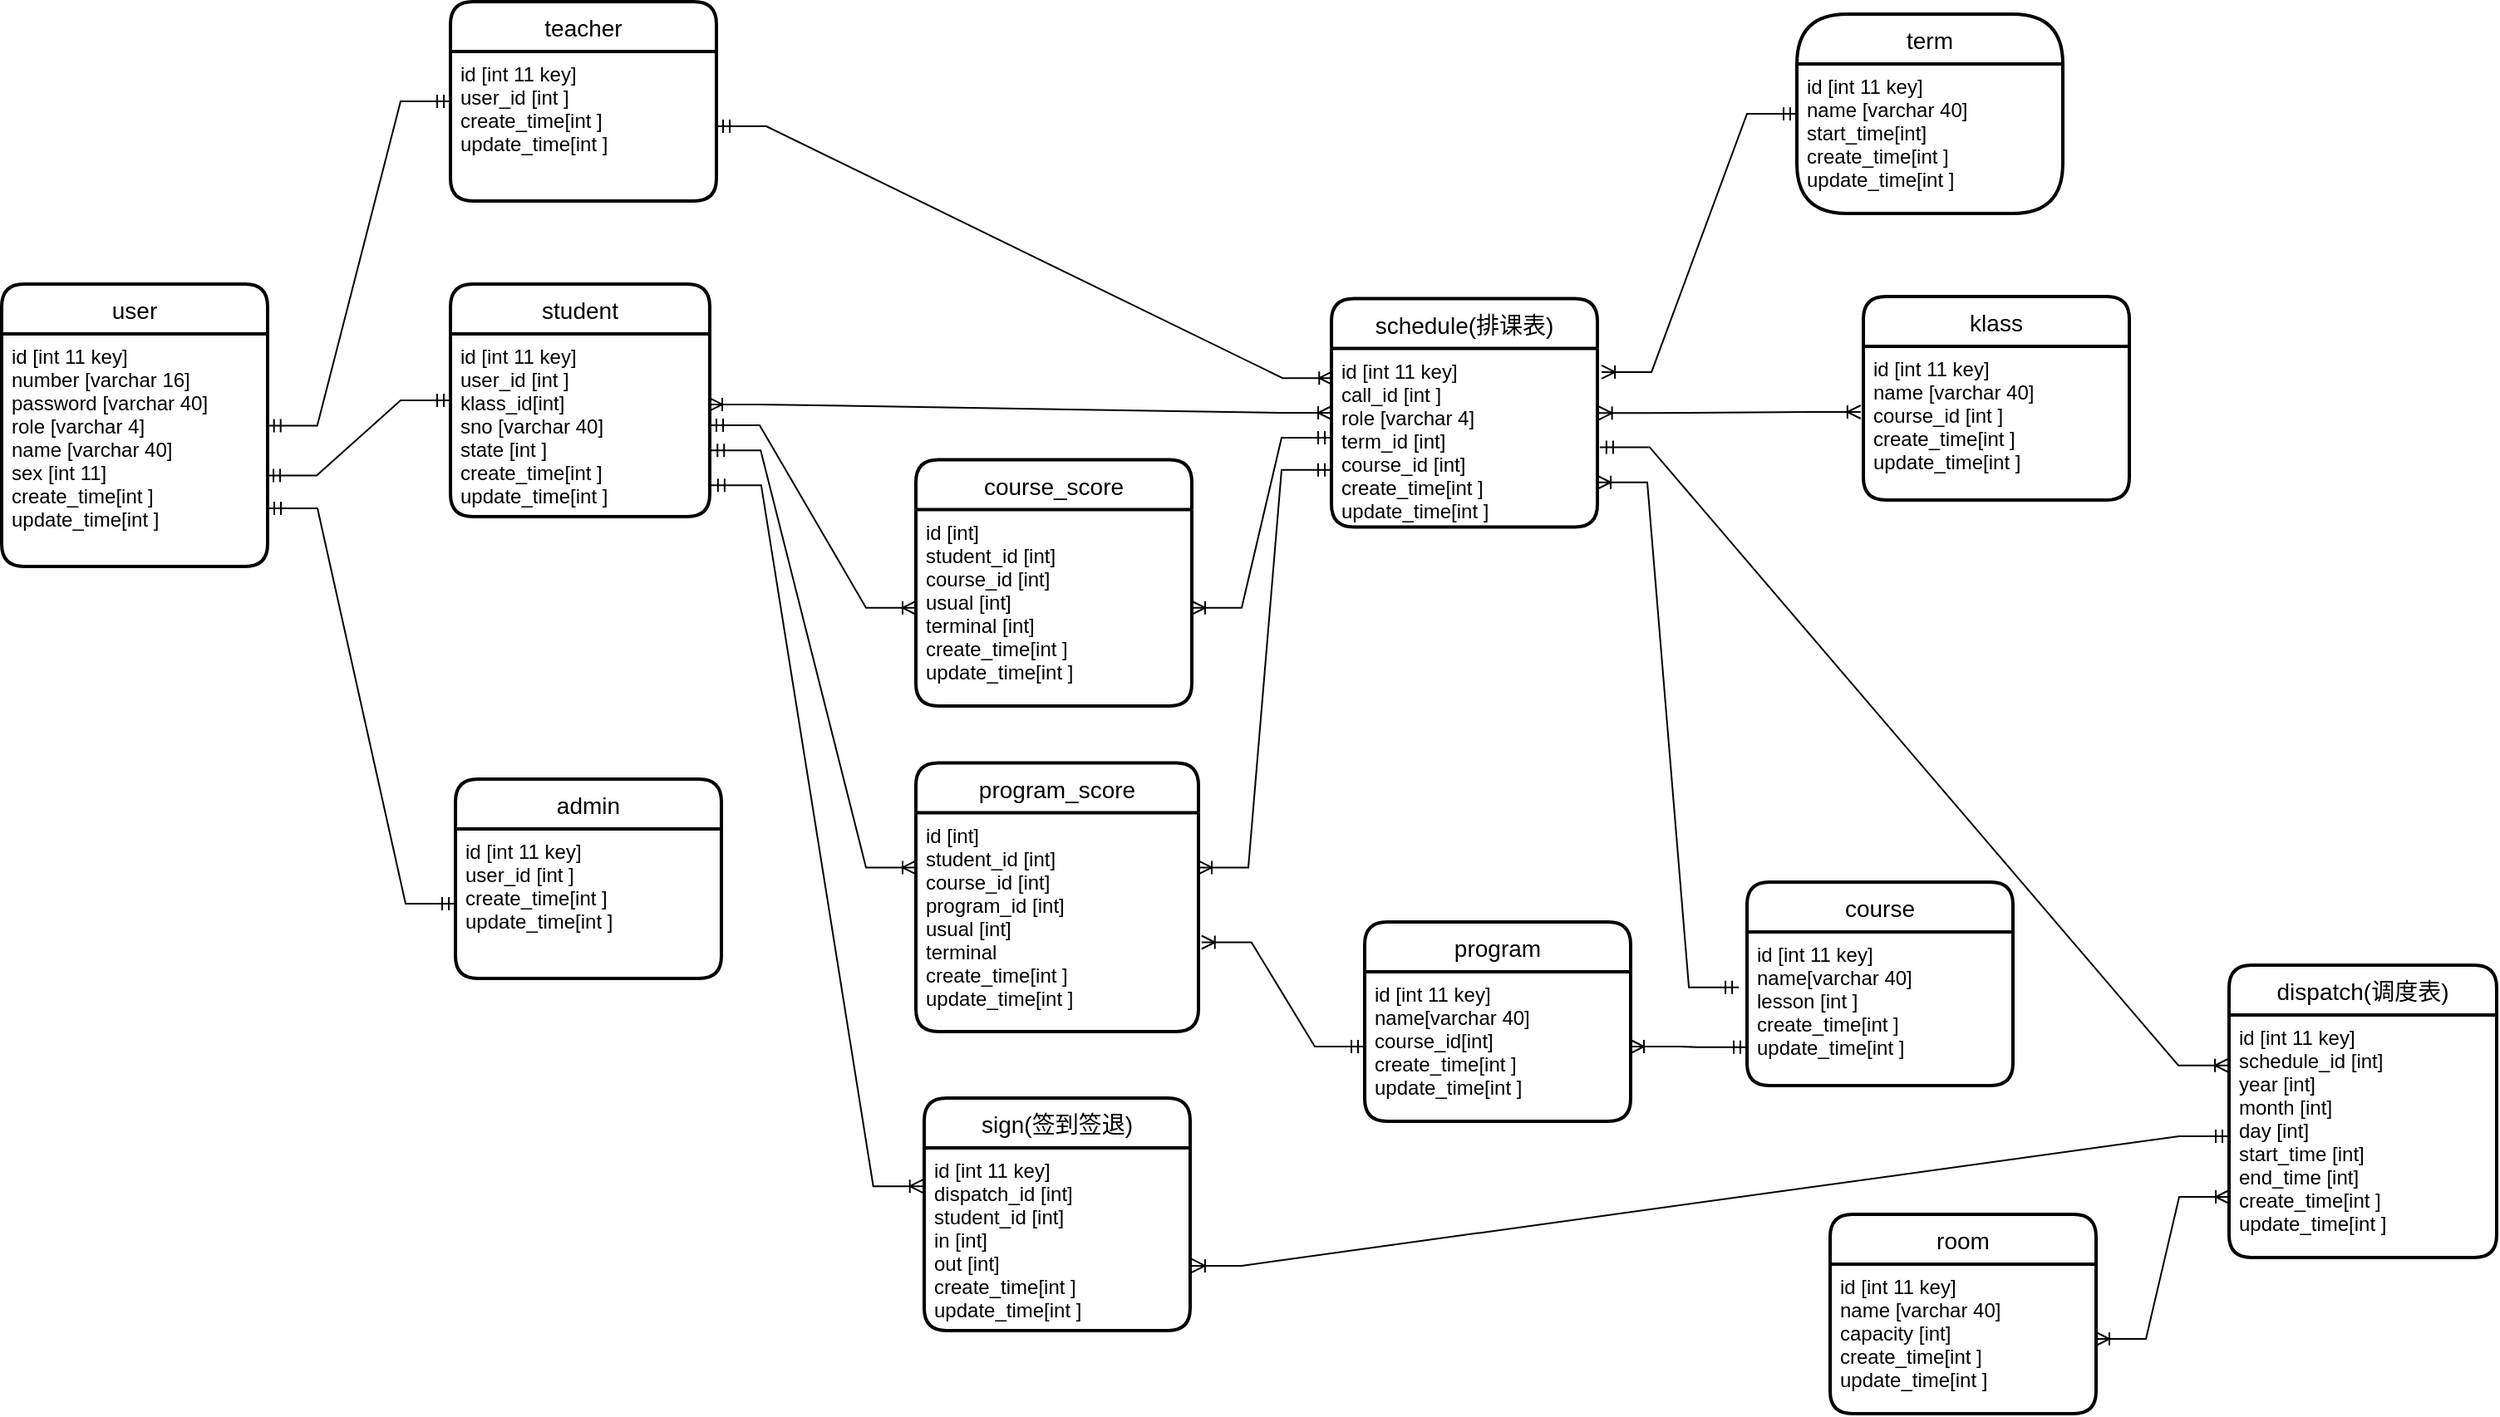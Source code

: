 <mxfile version="17.2.4" type="device"><diagram id="i8uIg8E7GWK_yYP1DafQ" name="第 1 页"><mxGraphModel dx="1678" dy="649" grid="0" gridSize="10" guides="1" tooltips="1" connect="1" arrows="1" fold="1" page="0" pageScale="1" pageWidth="827" pageHeight="1169" math="0" shadow="0"><root><mxCell id="0"/><mxCell id="1" parent="0"/><mxCell id="_A9btV2tv7t3vXzPbGN5-5" value="user" style="swimlane;childLayout=stackLayout;horizontal=1;startSize=30;horizontalStack=0;rounded=1;fontSize=14;fontStyle=0;strokeWidth=2;resizeParent=0;resizeLast=1;shadow=0;dashed=0;align=center;" parent="1" vertex="1"><mxGeometry x="-40" y="270" width="160" height="170" as="geometry"><mxRectangle x="90" y="170" width="70" height="30" as="alternateBounds"/></mxGeometry></mxCell><mxCell id="_A9btV2tv7t3vXzPbGN5-6" value="id [int 11 key]&#10;number [varchar 16]&#10;password [varchar 40]&#10;role [varchar 4]&#10;name [varchar 40]&#10;sex [int 11]&#10;create_time[int ]&#10;update_time[int ]&#10;&#10;&#10;" style="align=left;strokeColor=none;fillColor=none;spacingLeft=4;fontSize=12;verticalAlign=top;resizable=0;rotatable=0;part=1;" parent="_A9btV2tv7t3vXzPbGN5-5" vertex="1"><mxGeometry y="30" width="160" height="140" as="geometry"/></mxCell><mxCell id="_A9btV2tv7t3vXzPbGN5-11" value="klass" style="swimlane;childLayout=stackLayout;horizontal=1;startSize=30;horizontalStack=0;rounded=1;fontSize=14;fontStyle=0;strokeWidth=2;resizeParent=0;resizeLast=1;shadow=0;dashed=0;align=center;" parent="1" vertex="1"><mxGeometry x="1080" y="277.5" width="160" height="122.5" as="geometry"><mxRectangle x="550" y="280" width="70" height="30" as="alternateBounds"/></mxGeometry></mxCell><mxCell id="_A9btV2tv7t3vXzPbGN5-12" value="id [int 11 key]&#10;name [varchar 40]&#10;course_id [int ]&#10;create_time[int ]&#10;update_time[int ]&#10;&#10;&#10;" style="align=left;strokeColor=none;fillColor=none;spacingLeft=4;fontSize=12;verticalAlign=top;resizable=0;rotatable=0;part=1;" parent="_A9btV2tv7t3vXzPbGN5-11" vertex="1"><mxGeometry y="30" width="160" height="92.5" as="geometry"/></mxCell><mxCell id="_A9btV2tv7t3vXzPbGN5-13" value="admin" style="swimlane;childLayout=stackLayout;horizontal=1;startSize=30;horizontalStack=0;rounded=1;fontSize=14;fontStyle=0;strokeWidth=2;resizeParent=0;resizeLast=1;shadow=0;dashed=0;align=center;" parent="1" vertex="1"><mxGeometry x="233" y="568" width="160" height="120" as="geometry"><mxRectangle x="520" y="-120" width="70" height="30" as="alternateBounds"/></mxGeometry></mxCell><mxCell id="_A9btV2tv7t3vXzPbGN5-14" value="id [int 11 key]&#10;user_id [int ]&#10;create_time[int ]&#10;update_time[int ]&#10;&#10;&#10;" style="align=left;strokeColor=none;fillColor=none;spacingLeft=4;fontSize=12;verticalAlign=top;resizable=0;rotatable=0;part=1;" parent="_A9btV2tv7t3vXzPbGN5-13" vertex="1"><mxGeometry y="30" width="160" height="90" as="geometry"/></mxCell><mxCell id="_A9btV2tv7t3vXzPbGN5-15" value="teacher" style="swimlane;childLayout=stackLayout;horizontal=1;startSize=30;horizontalStack=0;rounded=1;fontSize=14;fontStyle=0;strokeWidth=2;resizeParent=0;resizeLast=1;shadow=0;dashed=0;align=center;" parent="1" vertex="1"><mxGeometry x="230" y="100" width="160" height="120" as="geometry"><mxRectangle x="310" y="90" width="70" height="30" as="alternateBounds"/></mxGeometry></mxCell><mxCell id="_A9btV2tv7t3vXzPbGN5-16" value="id [int 11 key]&#10;user_id [int ]&#10;create_time[int ]&#10;update_time[int ]&#10;&#10;&#10;" style="align=left;strokeColor=none;fillColor=none;spacingLeft=4;fontSize=12;verticalAlign=top;resizable=0;rotatable=0;part=1;" parent="_A9btV2tv7t3vXzPbGN5-15" vertex="1"><mxGeometry y="30" width="160" height="90" as="geometry"/></mxCell><mxCell id="_A9btV2tv7t3vXzPbGN5-17" value="room" style="swimlane;childLayout=stackLayout;horizontal=1;startSize=30;horizontalStack=0;rounded=1;fontSize=14;fontStyle=0;strokeWidth=2;resizeParent=0;resizeLast=1;shadow=0;dashed=0;align=center;" parent="1" vertex="1"><mxGeometry x="1060" y="830" width="160" height="120" as="geometry"><mxRectangle x="1105" y="570" width="70" height="30" as="alternateBounds"/></mxGeometry></mxCell><mxCell id="_A9btV2tv7t3vXzPbGN5-18" value="id [int 11 key]&#10;name [varchar 40]&#10;capacity [int]&#10;create_time[int ]&#10;update_time[int ]&#10;&#10;&#10;" style="align=left;strokeColor=none;fillColor=none;spacingLeft=4;fontSize=12;verticalAlign=top;resizable=0;rotatable=0;part=1;" parent="_A9btV2tv7t3vXzPbGN5-17" vertex="1"><mxGeometry y="30" width="160" height="90" as="geometry"/></mxCell><mxCell id="_A9btV2tv7t3vXzPbGN5-19" value="student" style="swimlane;childLayout=stackLayout;horizontal=1;startSize=30;horizontalStack=0;rounded=1;fontSize=14;fontStyle=0;strokeWidth=2;resizeParent=0;resizeLast=1;shadow=0;dashed=0;align=center;" parent="1" vertex="1"><mxGeometry x="230" y="270.0" width="156" height="140" as="geometry"><mxRectangle x="210" y="320" width="70" height="30" as="alternateBounds"/></mxGeometry></mxCell><mxCell id="_A9btV2tv7t3vXzPbGN5-20" value="id [int 11 key]&#10;user_id [int ]&#10;klass_id[int]&#10;sno [varchar 40]&#10;state [int ]&#10;create_time[int ]&#10;update_time[int ]&#10;&#10;&#10;" style="align=left;strokeColor=none;fillColor=none;spacingLeft=4;fontSize=12;verticalAlign=top;resizable=0;rotatable=0;part=1;" parent="_A9btV2tv7t3vXzPbGN5-19" vertex="1"><mxGeometry y="30" width="156" height="110" as="geometry"/></mxCell><mxCell id="_A9btV2tv7t3vXzPbGN5-21" value="term" style="swimlane;childLayout=stackLayout;horizontal=1;startSize=30;horizontalStack=0;rounded=1;fontSize=14;fontStyle=0;strokeWidth=2;resizeParent=0;resizeLast=1;shadow=0;dashed=0;align=center;arcSize=50;" parent="1" vertex="1"><mxGeometry x="1040" y="107.5" width="160" height="120" as="geometry"><mxRectangle x="730" y="60" width="70" height="30" as="alternateBounds"/></mxGeometry></mxCell><mxCell id="_A9btV2tv7t3vXzPbGN5-22" value="id [int 11 key]&#10;name [varchar 40]&#10;start_time[int]&#10;create_time[int ]&#10;update_time[int ]&#10;&#10;&#10;" style="align=left;strokeColor=none;fillColor=none;spacingLeft=4;fontSize=12;verticalAlign=top;resizable=0;rotatable=0;part=1;" parent="_A9btV2tv7t3vXzPbGN5-21" vertex="1"><mxGeometry y="30" width="160" height="90" as="geometry"/></mxCell><mxCell id="_A9btV2tv7t3vXzPbGN5-23" value="schedule(排课表)" style="swimlane;childLayout=stackLayout;horizontal=1;startSize=30;horizontalStack=0;rounded=1;fontSize=14;fontStyle=0;strokeWidth=2;resizeParent=0;resizeLast=1;shadow=0;dashed=0;align=center;" parent="1" vertex="1"><mxGeometry x="760" y="278.75" width="160" height="137.5" as="geometry"><mxRectangle x="500" y="71.25" width="70" height="30" as="alternateBounds"/></mxGeometry></mxCell><mxCell id="_A9btV2tv7t3vXzPbGN5-24" value="id [int 11 key]&#10;call_id [int ]&#10;role [varchar 4]&#10;term_id [int]&#10;course_id [int]&#10;create_time[int ]&#10;update_time[int ]&#10;&#10;&#10;" style="align=left;strokeColor=none;fillColor=none;spacingLeft=4;fontSize=12;verticalAlign=top;resizable=0;rotatable=0;part=1;" parent="_A9btV2tv7t3vXzPbGN5-23" vertex="1"><mxGeometry y="30" width="160" height="107.5" as="geometry"/></mxCell><mxCell id="_A9btV2tv7t3vXzPbGN5-25" value="course" style="swimlane;childLayout=stackLayout;horizontal=1;startSize=30;horizontalStack=0;rounded=1;fontSize=14;fontStyle=0;strokeWidth=2;resizeParent=0;resizeLast=1;shadow=0;dashed=0;align=center;" parent="1" vertex="1"><mxGeometry x="1010" y="630.0" width="160" height="122.5" as="geometry"><mxRectangle x="610" y="260" width="70" height="30" as="alternateBounds"/></mxGeometry></mxCell><mxCell id="_A9btV2tv7t3vXzPbGN5-26" value="id [int 11 key]&#10;name[varchar 40]&#10;lesson [int ]&#10;create_time[int ]&#10;update_time[int ]&#10;&#10;&#10;" style="align=left;strokeColor=none;fillColor=none;spacingLeft=4;fontSize=12;verticalAlign=top;resizable=0;rotatable=0;part=1;" parent="_A9btV2tv7t3vXzPbGN5-25" vertex="1"><mxGeometry y="30" width="160" height="92.5" as="geometry"/></mxCell><mxCell id="_A9btV2tv7t3vXzPbGN5-27" value="dispatch(调度表)" style="swimlane;childLayout=stackLayout;horizontal=1;startSize=30;horizontalStack=0;rounded=1;fontSize=14;fontStyle=0;strokeWidth=2;resizeParent=0;resizeLast=1;shadow=0;dashed=0;align=center;" parent="1" vertex="1"><mxGeometry x="1300" y="680" width="161" height="176" as="geometry"><mxRectangle x="520" y="290" width="70" height="30" as="alternateBounds"/></mxGeometry></mxCell><mxCell id="_A9btV2tv7t3vXzPbGN5-28" value="id [int 11 key]&#10;schedule_id [int]&#10;year [int]&#10;month [int]&#10;day [int]&#10;start_time [int]&#10;end_time [int]&#10;create_time[int ]&#10;update_time[int ]" style="align=left;strokeColor=none;fillColor=none;spacingLeft=4;fontSize=12;verticalAlign=top;resizable=0;rotatable=0;part=1;" parent="_A9btV2tv7t3vXzPbGN5-27" vertex="1"><mxGeometry y="30" width="161" height="146" as="geometry"/></mxCell><mxCell id="_A9btV2tv7t3vXzPbGN5-45" value="" style="edgeStyle=entityRelationEdgeStyle;fontSize=12;html=1;endArrow=ERmandOne;startArrow=ERmandOne;rounded=0;entryX=0;entryY=0.5;entryDx=0;entryDy=0;exitX=1;exitY=0.75;exitDx=0;exitDy=0;" parent="1" source="_A9btV2tv7t3vXzPbGN5-6" target="_A9btV2tv7t3vXzPbGN5-14" edge="1"><mxGeometry width="100" height="100" relative="1" as="geometry"><mxPoint x="160" y="172" as="sourcePoint"/><mxPoint x="290" y="30" as="targetPoint"/></mxGeometry></mxCell><mxCell id="_A9btV2tv7t3vXzPbGN5-48" value="" style="edgeStyle=entityRelationEdgeStyle;fontSize=12;html=1;endArrow=ERmandOne;startArrow=ERmandOne;rounded=0;entryX=0;entryY=0.5;entryDx=0;entryDy=0;exitX=0.999;exitY=0.395;exitDx=0;exitDy=0;exitPerimeter=0;" parent="1" source="_A9btV2tv7t3vXzPbGN5-6" target="_A9btV2tv7t3vXzPbGN5-15" edge="1"><mxGeometry width="100" height="100" relative="1" as="geometry"><mxPoint x="170" y="192.5" as="sourcePoint"/><mxPoint x="380" y="130" as="targetPoint"/></mxGeometry></mxCell><mxCell id="_A9btV2tv7t3vXzPbGN5-49" value="" style="edgeStyle=entityRelationEdgeStyle;fontSize=12;html=1;endArrow=ERmandOne;startArrow=ERmandOne;rounded=0;entryX=0;entryY=0.5;entryDx=0;entryDy=0;exitX=0.997;exitY=0.609;exitDx=0;exitDy=0;exitPerimeter=0;" parent="1" source="_A9btV2tv7t3vXzPbGN5-6" target="_A9btV2tv7t3vXzPbGN5-19" edge="1"><mxGeometry width="100" height="100" relative="1" as="geometry"><mxPoint x="130" y="370" as="sourcePoint"/><mxPoint x="380" y="160" as="targetPoint"/></mxGeometry></mxCell><mxCell id="ApykbdFFDLwLRXRYYzCe-1" value="program" style="swimlane;childLayout=stackLayout;horizontal=1;startSize=30;horizontalStack=0;rounded=1;fontSize=14;fontStyle=0;strokeWidth=2;resizeParent=0;resizeLast=1;shadow=0;dashed=0;align=center;" parent="1" vertex="1"><mxGeometry x="780" y="654.0" width="160" height="120" as="geometry"><mxRectangle x="1340" y="10" width="80" height="30" as="alternateBounds"/></mxGeometry></mxCell><mxCell id="ApykbdFFDLwLRXRYYzCe-2" value="id [int 11 key]&#10;name[varchar 40]&#10;course_id[int]&#10;create_time[int ]&#10;update_time[int ]&#10;&#10;&#10;" style="align=left;strokeColor=none;fillColor=none;spacingLeft=4;fontSize=12;verticalAlign=top;resizable=0;rotatable=0;part=1;" parent="ApykbdFFDLwLRXRYYzCe-1" vertex="1"><mxGeometry y="30" width="160" height="90" as="geometry"/></mxCell><mxCell id="4GAt3jB1jdmTZ7weB5dZ-1" value="course_score" style="swimlane;childLayout=stackLayout;horizontal=1;startSize=30;horizontalStack=0;rounded=1;fontSize=14;fontStyle=0;strokeWidth=2;resizeParent=0;resizeLast=1;shadow=0;dashed=0;align=center;" parent="1" vertex="1"><mxGeometry x="510" y="375.75" width="166" height="148.25" as="geometry"/></mxCell><mxCell id="4GAt3jB1jdmTZ7weB5dZ-2" value="id [int]&#10;student_id [int]&#10;course_id [int]&#10;usual [int]&#10;terminal [int]&#10;create_time[int ]&#10;update_time[int ]&#10;" style="align=left;strokeColor=none;fillColor=none;spacingLeft=4;fontSize=12;verticalAlign=top;resizable=0;rotatable=0;part=1;" parent="4GAt3jB1jdmTZ7weB5dZ-1" vertex="1"><mxGeometry y="30" width="166" height="118.25" as="geometry"/></mxCell><mxCell id="E9FScV5XqYxopm1vxpEk-4" value="" style="edgeStyle=entityRelationEdgeStyle;fontSize=12;html=1;endArrow=ERoneToMany;startArrow=ERmandOne;rounded=0;exitX=1;exitY=0.5;exitDx=0;exitDy=0;entryX=0.004;entryY=0.166;entryDx=0;entryDy=0;entryPerimeter=0;" parent="1" source="_A9btV2tv7t3vXzPbGN5-16" target="_A9btV2tv7t3vXzPbGN5-24" edge="1"><mxGeometry width="100" height="100" relative="1" as="geometry"><mxPoint x="530" y="200" as="sourcePoint"/><mxPoint x="630" y="100" as="targetPoint"/></mxGeometry></mxCell><mxCell id="E9FScV5XqYxopm1vxpEk-5" value="" style="edgeStyle=entityRelationEdgeStyle;fontSize=12;html=1;endArrow=ERoneToMany;startArrow=ERoneToMany;rounded=0;exitX=0.997;exitY=0.386;exitDx=0;exitDy=0;exitPerimeter=0;entryX=0;entryY=0.5;entryDx=0;entryDy=0;" parent="1" source="_A9btV2tv7t3vXzPbGN5-20" target="_A9btV2tv7t3vXzPbGN5-23" edge="1"><mxGeometry width="100" height="100" relative="1" as="geometry"><mxPoint x="420" y="440" as="sourcePoint"/><mxPoint x="520" y="340" as="targetPoint"/></mxGeometry></mxCell><mxCell id="E9FScV5XqYxopm1vxpEk-6" value="" style="edgeStyle=entityRelationEdgeStyle;fontSize=12;html=1;endArrow=ERoneToMany;startArrow=ERmandOne;rounded=0;exitX=0;exitY=0.5;exitDx=0;exitDy=0;entryX=1.016;entryY=0.132;entryDx=0;entryDy=0;entryPerimeter=0;" parent="1" source="_A9btV2tv7t3vXzPbGN5-21" target="_A9btV2tv7t3vXzPbGN5-24" edge="1"><mxGeometry width="100" height="100" relative="1" as="geometry"><mxPoint x="1100" y="156.85" as="sourcePoint"/><mxPoint x="660" y="335.6" as="targetPoint"/></mxGeometry></mxCell><mxCell id="E9FScV5XqYxopm1vxpEk-7" value="" style="edgeStyle=entityRelationEdgeStyle;fontSize=12;html=1;endArrow=ERoneToMany;startArrow=ERoneToMany;rounded=0;entryX=-0.01;entryY=0.427;entryDx=0;entryDy=0;exitX=1.005;exitY=0.362;exitDx=0;exitDy=0;entryPerimeter=0;exitPerimeter=0;" parent="1" source="_A9btV2tv7t3vXzPbGN5-24" target="_A9btV2tv7t3vXzPbGN5-12" edge="1"><mxGeometry width="100" height="100" relative="1" as="geometry"><mxPoint x="970.002" y="424.35" as="sourcePoint"/><mxPoint x="1020" y="494.35" as="targetPoint"/></mxGeometry></mxCell><mxCell id="E9FScV5XqYxopm1vxpEk-10" value="" style="edgeStyle=entityRelationEdgeStyle;fontSize=12;html=1;endArrow=ERoneToMany;startArrow=ERmandOne;rounded=0;exitX=1;exitY=0.5;exitDx=0;exitDy=0;" parent="1" source="_A9btV2tv7t3vXzPbGN5-20" target="4GAt3jB1jdmTZ7weB5dZ-2" edge="1"><mxGeometry width="100" height="100" relative="1" as="geometry"><mxPoint x="434" y="175" as="sourcePoint"/><mxPoint x="750.64" y="334.695" as="targetPoint"/></mxGeometry></mxCell><mxCell id="E9FScV5XqYxopm1vxpEk-9" value="" style="edgeStyle=entityRelationEdgeStyle;fontSize=12;html=1;endArrow=ERoneToMany;startArrow=ERmandOne;rounded=0;exitX=0;exitY=0.5;exitDx=0;exitDy=0;entryX=1;entryY=0.5;entryDx=0;entryDy=0;" parent="1" source="_A9btV2tv7t3vXzPbGN5-24" target="4GAt3jB1jdmTZ7weB5dZ-2" edge="1"><mxGeometry width="100" height="100" relative="1" as="geometry"><mxPoint x="723.36" y="365.31" as="sourcePoint"/><mxPoint x="1040" y="525.005" as="targetPoint"/></mxGeometry></mxCell><mxCell id="E9FScV5XqYxopm1vxpEk-11" value="program_score" style="swimlane;childLayout=stackLayout;horizontal=1;startSize=30;horizontalStack=0;rounded=1;fontSize=14;fontStyle=0;strokeWidth=2;resizeParent=0;resizeLast=1;shadow=0;dashed=0;align=center;" parent="1" vertex="1"><mxGeometry x="510" y="558.25" width="170" height="161.75" as="geometry"/></mxCell><mxCell id="E9FScV5XqYxopm1vxpEk-12" value="id [int]&#10;student_id [int]&#10;course_id [int]&#10;program_id [int]&#10;usual [int]&#10;terminal&#10;create_time[int ]&#10;update_time[int ]&#10;" style="align=left;strokeColor=none;fillColor=none;spacingLeft=4;fontSize=12;verticalAlign=top;resizable=0;rotatable=0;part=1;" parent="E9FScV5XqYxopm1vxpEk-11" vertex="1"><mxGeometry y="30" width="170" height="131.75" as="geometry"/></mxCell><mxCell id="E9FScV5XqYxopm1vxpEk-14" value="" style="edgeStyle=entityRelationEdgeStyle;fontSize=12;html=1;endArrow=ERoneToMany;startArrow=ERmandOne;rounded=0;exitX=1.009;exitY=0.553;exitDx=0;exitDy=0;entryX=-0.003;entryY=0.208;entryDx=0;entryDy=0;entryPerimeter=0;exitPerimeter=0;" parent="1" source="_A9btV2tv7t3vXzPbGN5-24" target="_A9btV2tv7t3vXzPbGN5-28" edge="1"><mxGeometry width="100" height="100" relative="1" as="geometry"><mxPoint x="1050" y="177.5" as="sourcePoint"/><mxPoint x="900" y="333.725" as="targetPoint"/></mxGeometry></mxCell><mxCell id="E9FScV5XqYxopm1vxpEk-15" value="" style="edgeStyle=entityRelationEdgeStyle;fontSize=12;html=1;endArrow=ERoneToMany;startArrow=ERmandOne;rounded=0;exitX=0;exitY=0.75;exitDx=0;exitDy=0;entryX=1;entryY=0.5;entryDx=0;entryDy=0;" parent="1" source="_A9btV2tv7t3vXzPbGN5-26" target="ApykbdFFDLwLRXRYYzCe-2" edge="1"><mxGeometry width="100" height="100" relative="1" as="geometry"><mxPoint x="1100" y="283.1" as="sourcePoint"/><mxPoint x="1276.64" y="285.88" as="targetPoint"/></mxGeometry></mxCell><mxCell id="E9FScV5XqYxopm1vxpEk-16" value="" style="edgeStyle=entityRelationEdgeStyle;fontSize=12;html=1;endArrow=ERoneToMany;startArrow=ERmandOne;rounded=0;exitX=-0.031;exitY=0.361;exitDx=0;exitDy=0;entryX=1;entryY=0.75;entryDx=0;entryDy=0;exitPerimeter=0;" parent="1" source="_A9btV2tv7t3vXzPbGN5-26" target="_A9btV2tv7t3vXzPbGN5-24" edge="1"><mxGeometry width="100" height="100" relative="1" as="geometry"><mxPoint x="889.68" y="349.56" as="sourcePoint"/><mxPoint x="1076.64" y="363.38" as="targetPoint"/></mxGeometry></mxCell><mxCell id="E9FScV5XqYxopm1vxpEk-17" value="" style="edgeStyle=entityRelationEdgeStyle;fontSize=12;html=1;endArrow=ERoneToMany;startArrow=ERoneToMany;rounded=0;entryX=1;entryY=0.5;entryDx=0;entryDy=0;exitX=0;exitY=0.75;exitDx=0;exitDy=0;" parent="1" source="_A9btV2tv7t3vXzPbGN5-28" target="_A9btV2tv7t3vXzPbGN5-18" edge="1"><mxGeometry width="100" height="100" relative="1" as="geometry"><mxPoint x="1150" y="773.75" as="sourcePoint"/><mxPoint x="1610" y="762.5" as="targetPoint"/></mxGeometry></mxCell><mxCell id="E9FScV5XqYxopm1vxpEk-19" value="" style="edgeStyle=entityRelationEdgeStyle;fontSize=12;html=1;endArrow=ERoneToMany;startArrow=ERmandOne;rounded=0;exitX=1.004;exitY=0.638;exitDx=0;exitDy=0;entryX=0;entryY=0.25;entryDx=0;entryDy=0;exitPerimeter=0;" parent="1" source="_A9btV2tv7t3vXzPbGN5-20" target="E9FScV5XqYxopm1vxpEk-12" edge="1"><mxGeometry width="100" height="100" relative="1" as="geometry"><mxPoint x="424" y="392.5" as="sourcePoint"/><mxPoint x="490" y="462.5" as="targetPoint"/></mxGeometry></mxCell><mxCell id="E9FScV5XqYxopm1vxpEk-20" value="" style="edgeStyle=entityRelationEdgeStyle;fontSize=12;html=1;endArrow=ERoneToMany;startArrow=ERmandOne;rounded=0;exitX=0;exitY=0.75;exitDx=0;exitDy=0;entryX=1;entryY=0.25;entryDx=0;entryDy=0;" parent="1" source="_A9btV2tv7t3vXzPbGN5-23" target="E9FScV5XqYxopm1vxpEk-12" edge="1"><mxGeometry width="100" height="100" relative="1" as="geometry"><mxPoint x="840" y="540" as="sourcePoint"/><mxPoint x="710" y="610" as="targetPoint"/></mxGeometry></mxCell><mxCell id="E9FScV5XqYxopm1vxpEk-21" value="sign(签到签退)" style="swimlane;childLayout=stackLayout;horizontal=1;startSize=30;horizontalStack=0;rounded=1;fontSize=14;fontStyle=0;strokeWidth=2;resizeParent=0;resizeLast=1;shadow=0;dashed=0;align=center;" parent="1" vertex="1"><mxGeometry x="515" y="760" width="160" height="140" as="geometry"><mxRectangle x="520" y="290" width="70" height="30" as="alternateBounds"/></mxGeometry></mxCell><mxCell id="E9FScV5XqYxopm1vxpEk-22" value="id [int 11 key]&#10;dispatch_id [int]&#10;student_id [int]&#10;in [int]&#10;out [int]&#10;create_time[int ]&#10;update_time[int ]" style="align=left;strokeColor=none;fillColor=none;spacingLeft=4;fontSize=12;verticalAlign=top;resizable=0;rotatable=0;part=1;" parent="E9FScV5XqYxopm1vxpEk-21" vertex="1"><mxGeometry y="30" width="160" height="110" as="geometry"/></mxCell><mxCell id="E9FScV5XqYxopm1vxpEk-23" value="" style="edgeStyle=entityRelationEdgeStyle;fontSize=12;html=1;endArrow=ERoneToMany;startArrow=ERmandOne;rounded=0;exitX=1.006;exitY=0.828;exitDx=0;exitDy=0;entryX=-0.004;entryY=0.21;entryDx=0;entryDy=0;exitPerimeter=0;entryPerimeter=0;" parent="1" source="_A9btV2tv7t3vXzPbGN5-20" target="E9FScV5XqYxopm1vxpEk-22" edge="1"><mxGeometry width="100" height="100" relative="1" as="geometry"><mxPoint x="396.0" y="392.5" as="sourcePoint"/><mxPoint x="510" y="610.75" as="targetPoint"/></mxGeometry></mxCell><mxCell id="E9FScV5XqYxopm1vxpEk-24" value="" style="edgeStyle=entityRelationEdgeStyle;fontSize=12;html=1;endArrow=ERoneToMany;startArrow=ERmandOne;rounded=0;entryX=1.006;entryY=0.645;entryDx=0;entryDy=0;exitX=0;exitY=0.5;exitDx=0;exitDy=0;entryPerimeter=0;" parent="1" source="_A9btV2tv7t3vXzPbGN5-28" target="E9FScV5XqYxopm1vxpEk-22" edge="1"><mxGeometry width="100" height="100" relative="1" as="geometry"><mxPoint x="910" y="660" as="sourcePoint"/><mxPoint x="519.36" y="763.1" as="targetPoint"/></mxGeometry></mxCell><mxCell id="E9FScV5XqYxopm1vxpEk-26" value="" style="edgeStyle=entityRelationEdgeStyle;fontSize=12;html=1;endArrow=ERoneToMany;startArrow=ERmandOne;rounded=0;entryX=1.011;entryY=0.592;entryDx=0;entryDy=0;exitX=0;exitY=0.5;exitDx=0;exitDy=0;entryPerimeter=0;" parent="1" source="ApykbdFFDLwLRXRYYzCe-2" target="E9FScV5XqYxopm1vxpEk-12" edge="1"><mxGeometry width="100" height="100" relative="1" as="geometry"><mxPoint x="740" y="710" as="sourcePoint"/><mxPoint x="690" y="950.908" as="targetPoint"/></mxGeometry></mxCell></root></mxGraphModel></diagram></mxfile>